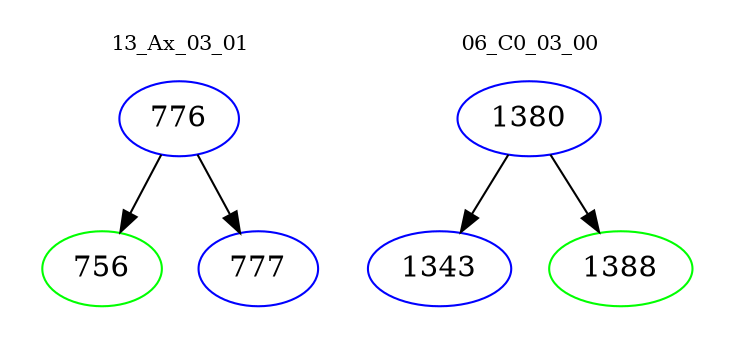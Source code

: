 digraph{
subgraph cluster_0 {
color = white
label = "13_Ax_03_01";
fontsize=10;
T0_776 [label="776", color="blue"]
T0_776 -> T0_756 [color="black"]
T0_756 [label="756", color="green"]
T0_776 -> T0_777 [color="black"]
T0_777 [label="777", color="blue"]
}
subgraph cluster_1 {
color = white
label = "06_C0_03_00";
fontsize=10;
T1_1380 [label="1380", color="blue"]
T1_1380 -> T1_1343 [color="black"]
T1_1343 [label="1343", color="blue"]
T1_1380 -> T1_1388 [color="black"]
T1_1388 [label="1388", color="green"]
}
}
